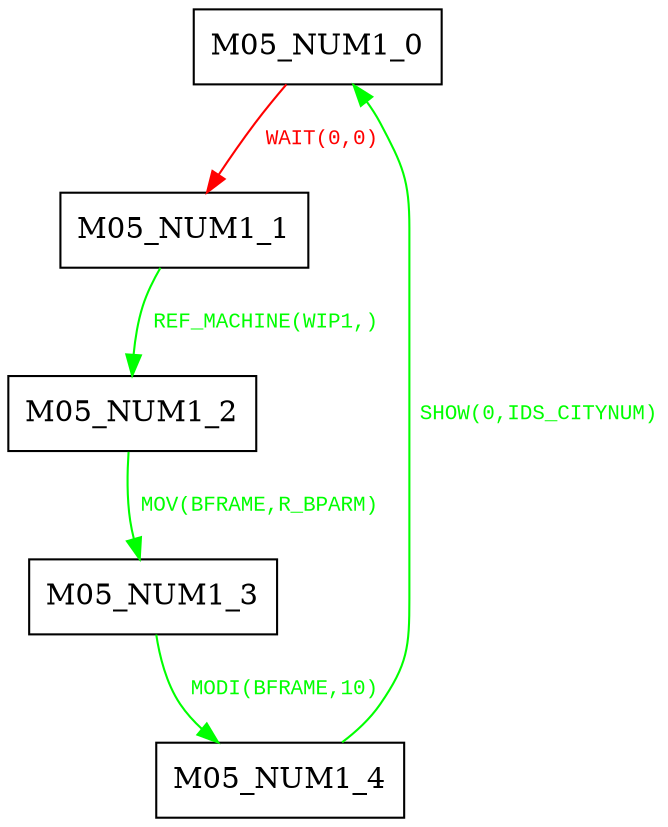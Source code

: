 digraph {
 node [shape=record];
"M05_NUM1_0" -> "M05_NUM1_1"[color=red, fontcolor=red, label=< <font face="Courier New" point-size="10">
WAIT(0,0)<br/>
</font>>];
"M05_NUM1_1" -> "M05_NUM1_2"[color=green, fontcolor=green, label=< <font face="Courier New" point-size="10">
REF_MACHINE(WIP1,)<br/>
</font>>];
"M05_NUM1_2" -> "M05_NUM1_3"[color=green, fontcolor=green, label=< <font face="Courier New" point-size="10">
MOV(BFRAME,R_BPARM)<br/>
</font>>];
"M05_NUM1_3" -> "M05_NUM1_4"[color=green, fontcolor=green, label=< <font face="Courier New" point-size="10">
MODI(BFRAME,10)<br/>
</font>>];
"M05_NUM1_4" -> "M05_NUM1_0"[color=green, fontcolor=green, label=< <font face="Courier New" point-size="10">
SHOW(0,IDS_CITYNUM)<br/>
</font>>];
}
